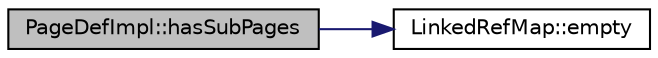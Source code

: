 digraph "PageDefImpl::hasSubPages"
{
 // LATEX_PDF_SIZE
  edge [fontname="Helvetica",fontsize="10",labelfontname="Helvetica",labelfontsize="10"];
  node [fontname="Helvetica",fontsize="10",shape=record];
  rankdir="LR";
  Node1 [label="PageDefImpl::hasSubPages",height=0.2,width=0.4,color="black", fillcolor="grey75", style="filled", fontcolor="black",tooltip=" "];
  Node1 -> Node2 [color="midnightblue",fontsize="10",style="solid",fontname="Helvetica"];
  Node2 [label="LinkedRefMap::empty",height=0.2,width=0.4,color="black", fillcolor="white", style="filled",URL="$classLinkedRefMap.html#ad4eea714e29d412612981ac2a8bcab40",tooltip=" "];
}
